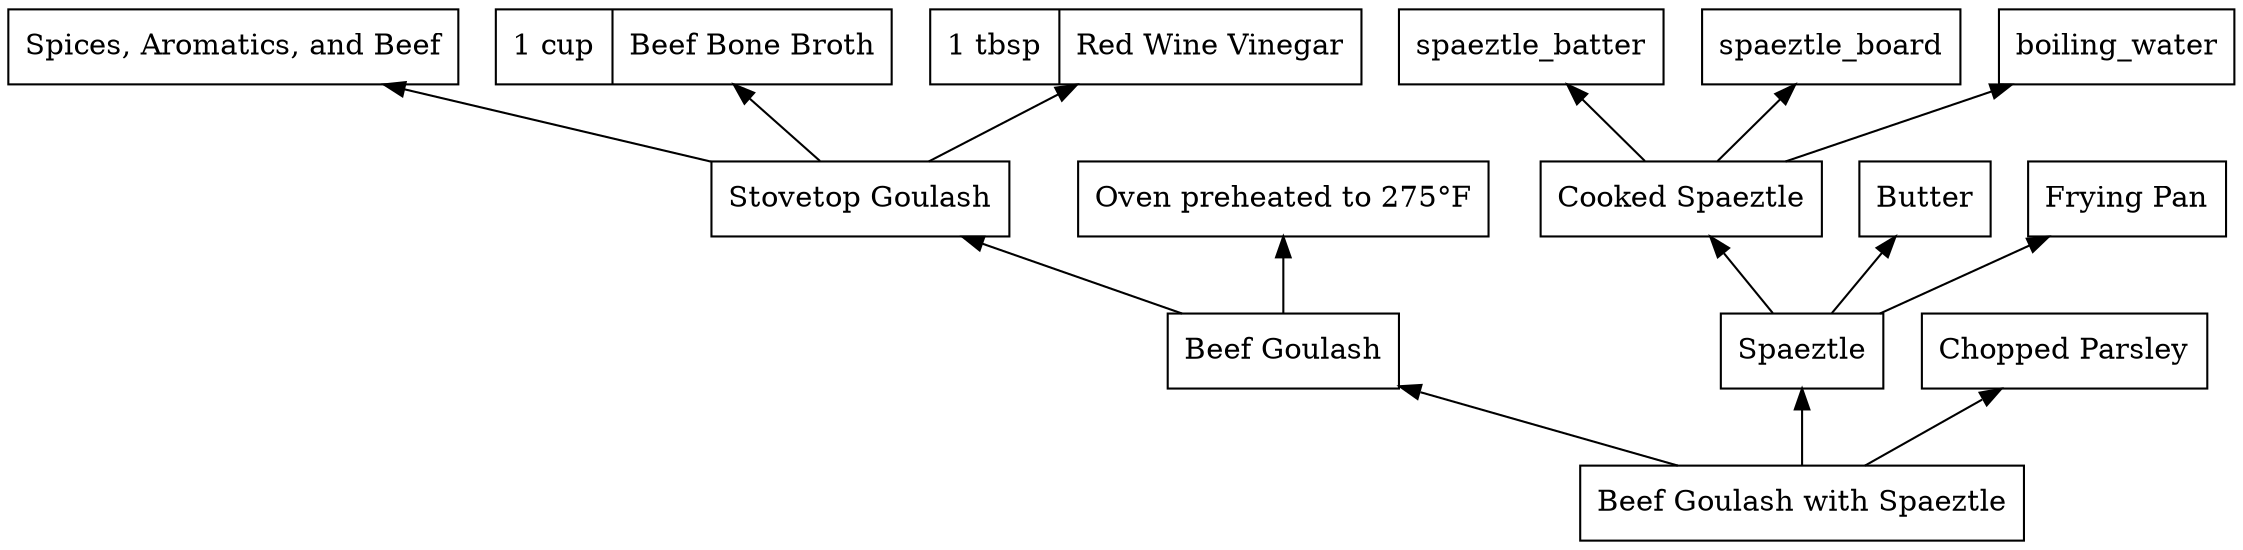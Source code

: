 digraph recipe {
  rankdir=BT;
  node [shape=record];
  browning_goulash [label="Spices, Aromatics, and Beef"];
  beef_bone_broth [label="1 cup|Beef Bone Broth"];
  vinegar [label="1 tbsp|Red Wine Vinegar"];
  stovetop_goulash [label="Stovetop Goulash"];
  stovetop_goulash -> browning_goulash;
  stovetop_goulash -> beef_bone_broth;
  stovetop_goulash -> vinegar;
  oven [label="Oven preheated to 275°F"];
  goulash [label="Beef Goulash"];
  goulash -> stovetop_goulash;
  goulash -> oven;
  cooked_spaeztle [label="Cooked Spaeztle"];
  cooked_spaeztle -> spaeztle_batter;
  cooked_spaeztle -> spaeztle_board;
  cooked_spaeztle -> boiling_water;
  butter [label="Butter"];
  frying_pan [label="Frying Pan"];
  spaeztle [label="Spaeztle"];
  spaeztle -> cooked_spaeztle;
  spaeztle -> butter;
  spaeztle -> frying_pan;
  chopped_parsley [label="Chopped Parsley"];
  goulash_with_spaeztle [label="Beef Goulash with Spaeztle"];
  goulash_with_spaeztle -> goulash;
  goulash_with_spaeztle -> spaeztle;
  goulash_with_spaeztle -> chopped_parsley;
}

